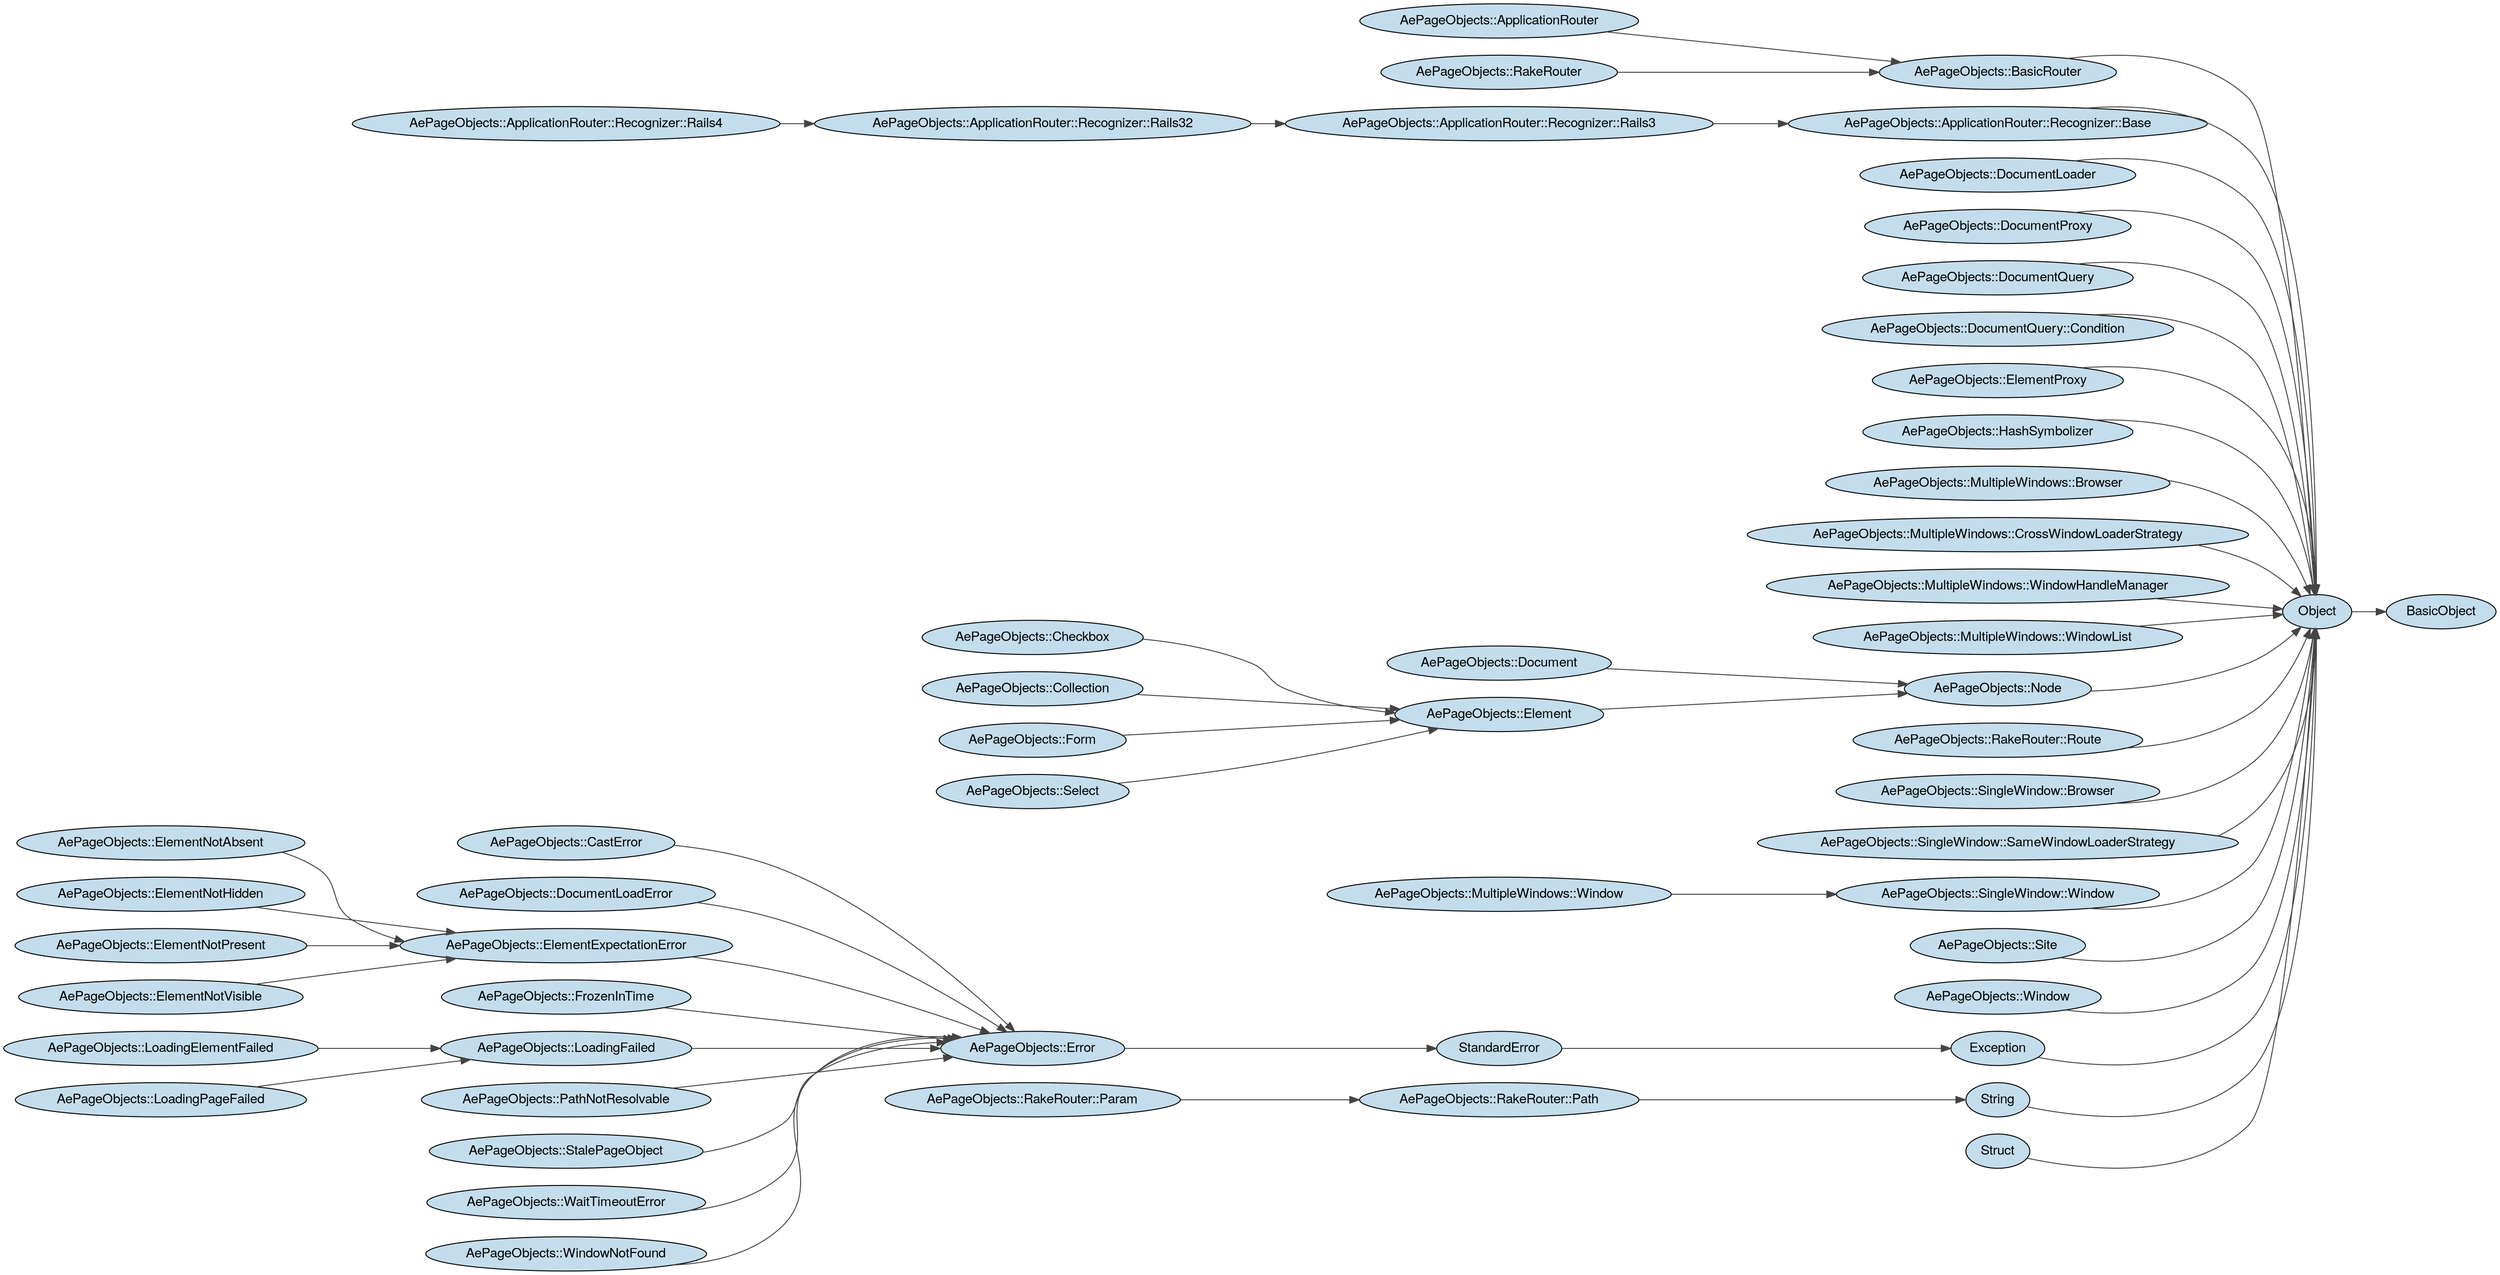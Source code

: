 digraph classes {
	graph [rotate=0, rankdir="LR"]
	node [fillcolor="#c4ddec", style="filled", fontname="Helvetica Neue"]
	edge [color="#444444"]
	#<Class_0x007fb6b9d555f8> [label=""]
	AePageObjects__ApplicationRouter [label="AePageObjects::ApplicationRouter"]
	AePageObjects__ApplicationRouter__Recognizer__Base [label="AePageObjects::ApplicationRouter::Recognizer::Base"]
	AePageObjects__ApplicationRouter__Recognizer__Rails3 [label="AePageObjects::ApplicationRouter::Recognizer::Rails3"]
	AePageObjects__ApplicationRouter__Recognizer__Rails32 [label="AePageObjects::ApplicationRouter::Recognizer::Rails32"]
	AePageObjects__ApplicationRouter__Recognizer__Rails4 [label="AePageObjects::ApplicationRouter::Recognizer::Rails4"]
	AePageObjects__BasicRouter [label="AePageObjects::BasicRouter"]
	AePageObjects__CastError [label="AePageObjects::CastError"]
	AePageObjects__Checkbox [label="AePageObjects::Checkbox"]
	AePageObjects__Collection [label="AePageObjects::Collection"]
	AePageObjects__Document [label="AePageObjects::Document"]
	AePageObjects__DocumentLoadError [label="AePageObjects::DocumentLoadError"]
	AePageObjects__DocumentLoader [label="AePageObjects::DocumentLoader"]
	AePageObjects__DocumentProxy [label="AePageObjects::DocumentProxy"]
	AePageObjects__DocumentQuery [label="AePageObjects::DocumentQuery"]
	AePageObjects__DocumentQuery__Condition [label="AePageObjects::DocumentQuery::Condition"]
	AePageObjects__Element [label="AePageObjects::Element"]
	AePageObjects__ElementExpectationError [label="AePageObjects::ElementExpectationError"]
	AePageObjects__ElementNotAbsent [label="AePageObjects::ElementNotAbsent"]
	AePageObjects__ElementNotHidden [label="AePageObjects::ElementNotHidden"]
	AePageObjects__ElementNotPresent [label="AePageObjects::ElementNotPresent"]
	AePageObjects__ElementNotVisible [label="AePageObjects::ElementNotVisible"]
	AePageObjects__ElementProxy [label="AePageObjects::ElementProxy"]
	AePageObjects__Error [label="AePageObjects::Error"]
	AePageObjects__Form [label="AePageObjects::Form"]
	AePageObjects__FrozenInTime [label="AePageObjects::FrozenInTime"]
	AePageObjects__HashSymbolizer [label="AePageObjects::HashSymbolizer"]
	AePageObjects__LoadingElementFailed [label="AePageObjects::LoadingElementFailed"]
	AePageObjects__LoadingFailed [label="AePageObjects::LoadingFailed"]
	AePageObjects__LoadingPageFailed [label="AePageObjects::LoadingPageFailed"]
	AePageObjects__MultipleWindows__Browser [label="AePageObjects::MultipleWindows::Browser"]
	AePageObjects__MultipleWindows__CrossWindowLoaderStrategy [label="AePageObjects::MultipleWindows::CrossWindowLoaderStrategy"]
	AePageObjects__MultipleWindows__Window [label="AePageObjects::MultipleWindows::Window"]
	AePageObjects__MultipleWindows__WindowHandleManager [label="AePageObjects::MultipleWindows::WindowHandleManager"]
	AePageObjects__MultipleWindows__WindowList [label="AePageObjects::MultipleWindows::WindowList"]
	AePageObjects__Node [label="AePageObjects::Node"]
	AePageObjects__PathNotResolvable [label="AePageObjects::PathNotResolvable"]
	AePageObjects__RakeRouter [label="AePageObjects::RakeRouter"]
	AePageObjects__RakeRouter__Param [label="AePageObjects::RakeRouter::Param"]
	AePageObjects__RakeRouter__Path [label="AePageObjects::RakeRouter::Path"]
	AePageObjects__RakeRouter__Route [label="AePageObjects::RakeRouter::Route"]
	AePageObjects__Select [label="AePageObjects::Select"]
	AePageObjects__SingleWindow__Browser [label="AePageObjects::SingleWindow::Browser"]
	AePageObjects__SingleWindow__SameWindowLoaderStrategy [label="AePageObjects::SingleWindow::SameWindowLoaderStrategy"]
	AePageObjects__SingleWindow__Window [label="AePageObjects::SingleWindow::Window"]
	AePageObjects__Site [label="AePageObjects::Site"]
	AePageObjects__StalePageObject [label="AePageObjects::StalePageObject"]
	AePageObjects__WaitTimeoutError [label="AePageObjects::WaitTimeoutError"]
	AePageObjects__Window [label="AePageObjects::Window"]
	AePageObjects__WindowNotFound [label="AePageObjects::WindowNotFound"]
	Exception [label="Exception"]
	Object [label="Object"]
	StandardError [label="StandardError"]
	String [label="String"]
	Struct [label="Struct"]
	#<Class_0x007fb6b9d555f8> -> Struct
	AePageObjects__ApplicationRouter -> AePageObjects__BasicRouter
	AePageObjects__ApplicationRouter__Recognizer__Base -> Object
	AePageObjects__ApplicationRouter__Recognizer__Rails3 -> AePageObjects__ApplicationRouter__Recognizer__Base
	AePageObjects__ApplicationRouter__Recognizer__Rails32 -> AePageObjects__ApplicationRouter__Recognizer__Rails3
	AePageObjects__ApplicationRouter__Recognizer__Rails4 -> AePageObjects__ApplicationRouter__Recognizer__Rails32
	AePageObjects__BasicRouter -> Object
	AePageObjects__CastError -> AePageObjects__Error
	AePageObjects__Checkbox -> AePageObjects__Element
	AePageObjects__Collection -> AePageObjects__Element
	AePageObjects__Document -> AePageObjects__Node
	AePageObjects__DocumentLoadError -> AePageObjects__Error
	AePageObjects__DocumentLoader -> Object
	AePageObjects__DocumentProxy -> Object
	AePageObjects__DocumentQuery -> Object
	AePageObjects__DocumentQuery__Condition -> Object
	AePageObjects__Element -> AePageObjects__Node
	AePageObjects__ElementExpectationError -> AePageObjects__Error
	AePageObjects__ElementNotAbsent -> AePageObjects__ElementExpectationError
	AePageObjects__ElementNotHidden -> AePageObjects__ElementExpectationError
	AePageObjects__ElementNotPresent -> AePageObjects__ElementExpectationError
	AePageObjects__ElementNotVisible -> AePageObjects__ElementExpectationError
	AePageObjects__ElementProxy -> Object
	AePageObjects__Error -> StandardError
	AePageObjects__Form -> AePageObjects__Element
	AePageObjects__FrozenInTime -> AePageObjects__Error
	AePageObjects__HashSymbolizer -> Object
	AePageObjects__LoadingElementFailed -> AePageObjects__LoadingFailed
	AePageObjects__LoadingFailed -> AePageObjects__Error
	AePageObjects__LoadingPageFailed -> AePageObjects__LoadingFailed
	AePageObjects__MultipleWindows__Browser -> Object
	AePageObjects__MultipleWindows__CrossWindowLoaderStrategy -> Object
	AePageObjects__MultipleWindows__Window -> AePageObjects__SingleWindow__Window
	AePageObjects__MultipleWindows__WindowHandleManager -> Object
	AePageObjects__MultipleWindows__WindowList -> Object
	AePageObjects__Node -> Object
	AePageObjects__PathNotResolvable -> AePageObjects__Error
	AePageObjects__RakeRouter -> AePageObjects__BasicRouter
	AePageObjects__RakeRouter__Param -> #<Class_0x007fb6b9d555f8>
	AePageObjects__RakeRouter__Path -> String
	AePageObjects__RakeRouter__Route -> Object
	AePageObjects__Select -> AePageObjects__Element
	AePageObjects__SingleWindow__Browser -> Object
	AePageObjects__SingleWindow__SameWindowLoaderStrategy -> Object
	AePageObjects__SingleWindow__Window -> Object
	AePageObjects__Site -> Object
	AePageObjects__StalePageObject -> AePageObjects__Error
	AePageObjects__WaitTimeoutError -> AePageObjects__Error
	AePageObjects__Window -> Object
	AePageObjects__WindowNotFound -> AePageObjects__Error
	Exception -> Object
	Object -> BasicObject
	StandardError -> Exception
	String -> Object
	Struct -> Object
}
